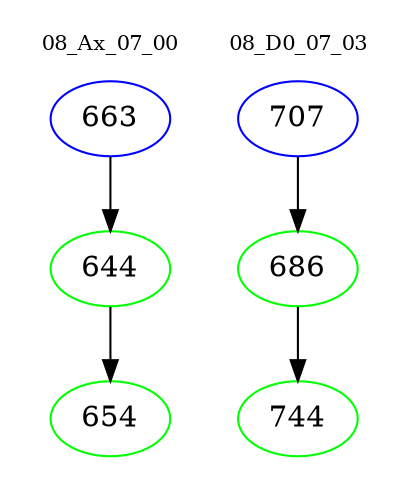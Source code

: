 digraph{
subgraph cluster_0 {
color = white
label = "08_Ax_07_00";
fontsize=10;
T0_663 [label="663", color="blue"]
T0_663 -> T0_644 [color="black"]
T0_644 [label="644", color="green"]
T0_644 -> T0_654 [color="black"]
T0_654 [label="654", color="green"]
}
subgraph cluster_1 {
color = white
label = "08_D0_07_03";
fontsize=10;
T1_707 [label="707", color="blue"]
T1_707 -> T1_686 [color="black"]
T1_686 [label="686", color="green"]
T1_686 -> T1_744 [color="black"]
T1_744 [label="744", color="green"]
}
}
